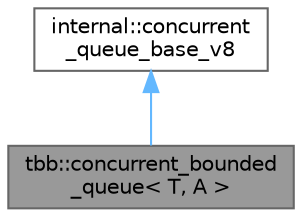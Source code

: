digraph "tbb::concurrent_bounded_queue&lt; T, A &gt;"
{
 // LATEX_PDF_SIZE
  bgcolor="transparent";
  edge [fontname=Helvetica,fontsize=10,labelfontname=Helvetica,labelfontsize=10];
  node [fontname=Helvetica,fontsize=10,shape=box,height=0.2,width=0.4];
  Node1 [id="Node000001",label="tbb::concurrent_bounded\l_queue\< T, A \>",height=0.2,width=0.4,color="gray40", fillcolor="grey60", style="filled", fontcolor="black",tooltip="A high-performance thread-safe blocking concurrent bounded queue."];
  Node2 -> Node1 [id="edge2_Node000001_Node000002",dir="back",color="steelblue1",style="solid",tooltip=" "];
  Node2 [id="Node000002",label="internal::concurrent\l_queue_base_v8",height=0.2,width=0.4,color="gray40", fillcolor="white", style="filled",tooltip=" "];
}
